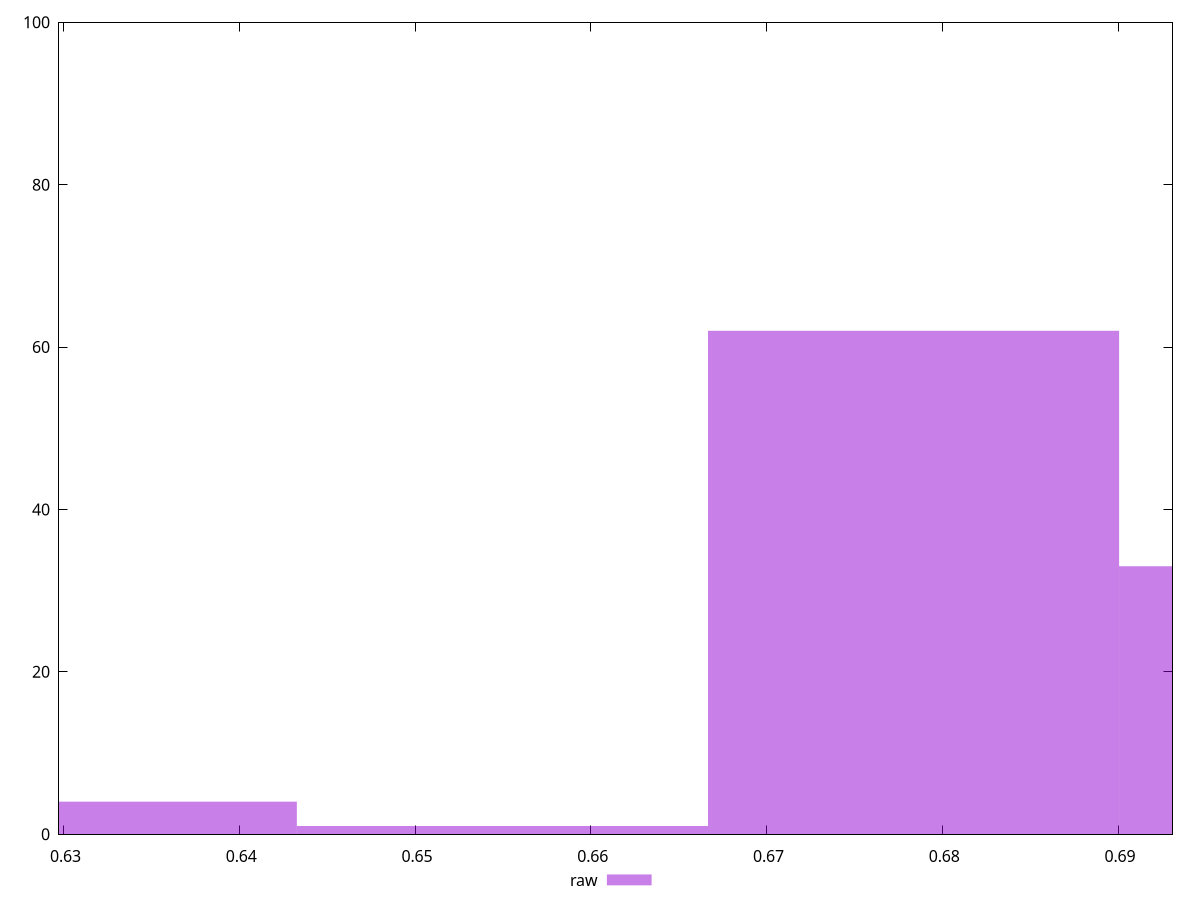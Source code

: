 reset

$raw <<EOF
0.654968404266084 1
0.6783601329898727 62
0.7017518617136616 33
0.6315766755422954 4
EOF

set key outside below
set boxwidth 0.023391728723788717
set xrange [0.6297399614697364:0.6930937364456927]
set yrange [0:100]
set trange [0:100]
set style fill transparent solid 0.5 noborder
set terminal svg size 640, 490 enhanced background rgb 'white'
set output "report_00018_2021-02-10T15-25-16.877Z/meta/pScore/samples/pages+cached+noadtech/raw/histogram.svg"

plot $raw title "raw" with boxes

reset
